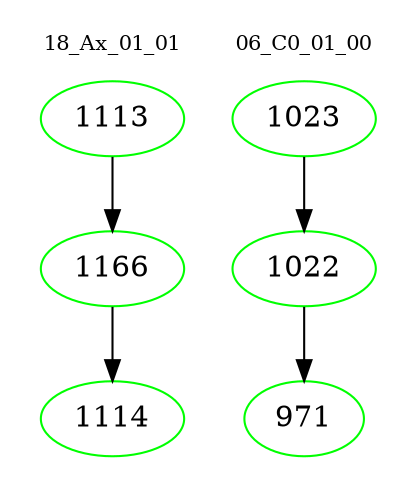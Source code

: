 digraph{
subgraph cluster_0 {
color = white
label = "18_Ax_01_01";
fontsize=10;
T0_1113 [label="1113", color="green"]
T0_1113 -> T0_1166 [color="black"]
T0_1166 [label="1166", color="green"]
T0_1166 -> T0_1114 [color="black"]
T0_1114 [label="1114", color="green"]
}
subgraph cluster_1 {
color = white
label = "06_C0_01_00";
fontsize=10;
T1_1023 [label="1023", color="green"]
T1_1023 -> T1_1022 [color="black"]
T1_1022 [label="1022", color="green"]
T1_1022 -> T1_971 [color="black"]
T1_971 [label="971", color="green"]
}
}
